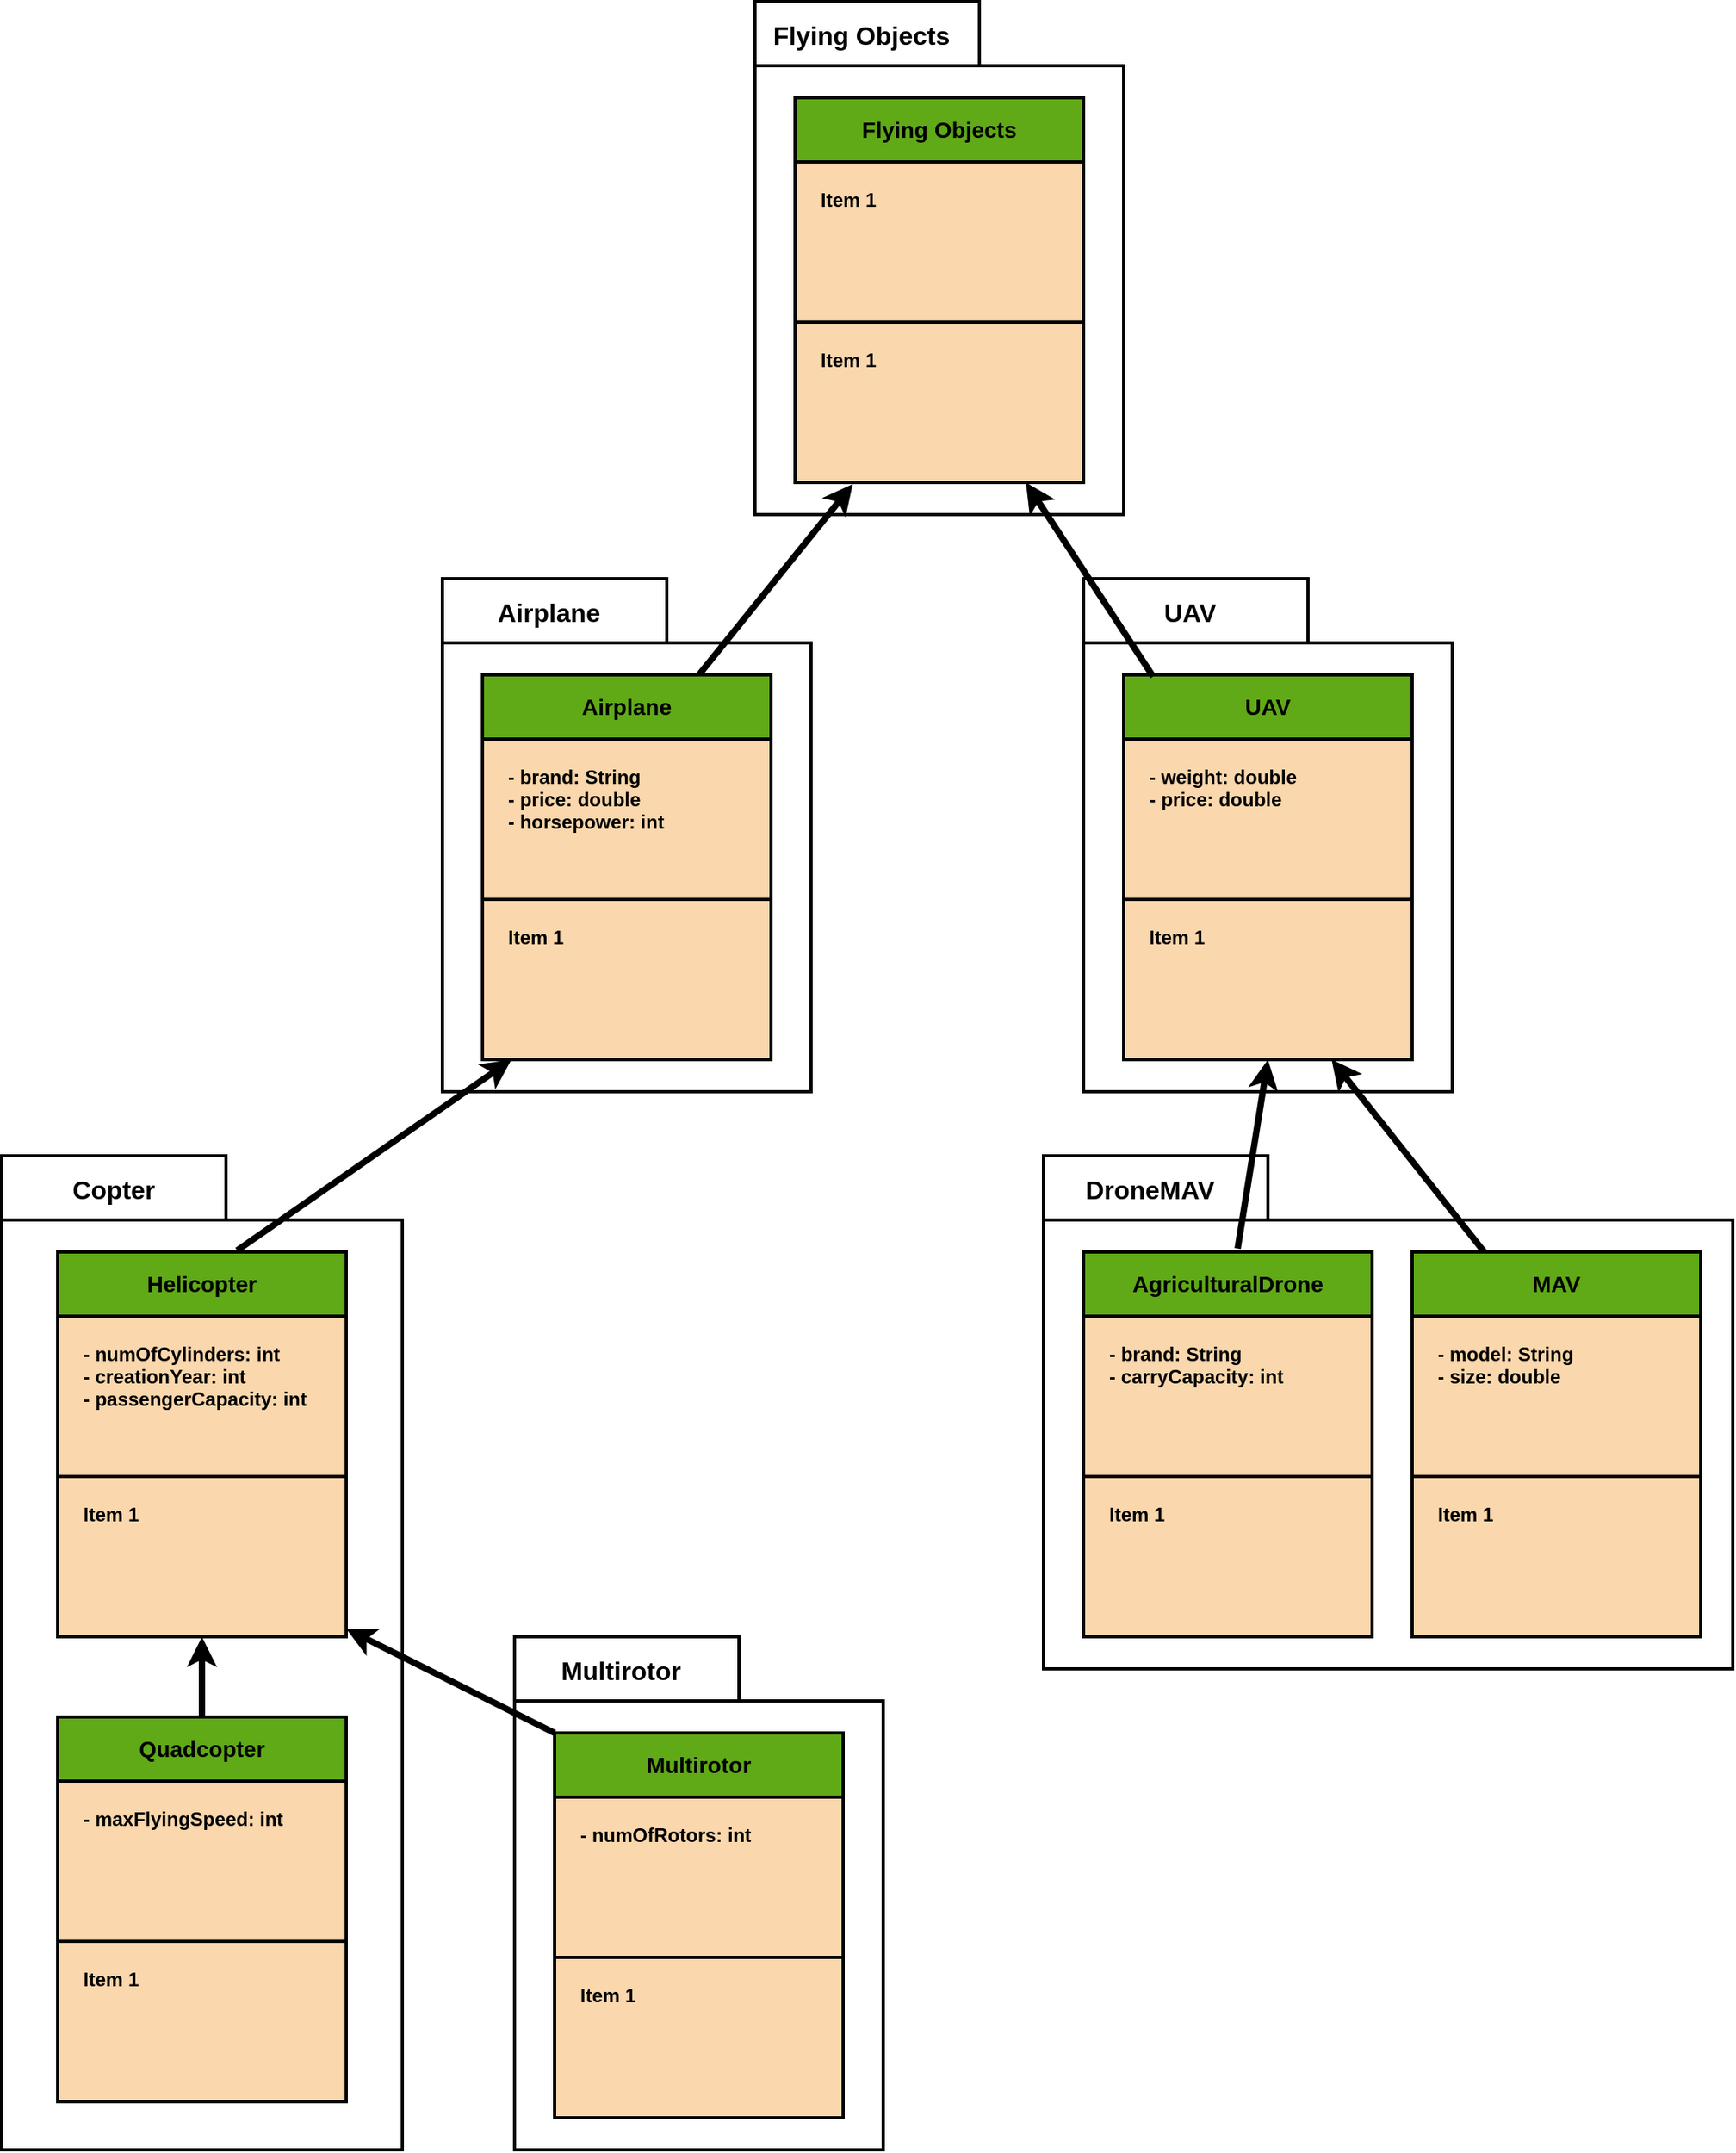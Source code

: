 <mxfile>
    <diagram id="C5RBs43oDa-KdzZeNtuy" name="Page-1">
        <mxGraphModel dx="1244" dy="2143" grid="1" gridSize="10" guides="1" tooltips="1" connect="1" arrows="1" fold="1" page="1" pageScale="1" pageWidth="827" pageHeight="1169" background="#FFFFFF" math="0" shadow="0">
            <root>
                <mxCell id="WIyWlLk6GJQsqaUBKTNV-0"/>
                <mxCell id="WIyWlLk6GJQsqaUBKTNV-1" parent="WIyWlLk6GJQsqaUBKTNV-0"/>
                <mxCell id="162" value="" style="rounded=0;whiteSpace=wrap;html=1;labelBackgroundColor=none;fontColor=#000000;strokeColor=#000000;strokeWidth=2;fillColor=none;" vertex="1" parent="WIyWlLk6GJQsqaUBKTNV-1">
                    <mxGeometry x="980" width="430" height="280" as="geometry"/>
                </mxCell>
                <mxCell id="144" style="edgeStyle=none;html=1;exitX=0.622;exitY=-0.025;exitDx=0;exitDy=0;fontSize=12;fontColor=#000000;strokeColor=#000000;strokeWidth=4;exitPerimeter=0;" edge="1" parent="WIyWlLk6GJQsqaUBKTNV-1" source="134" target="126">
                    <mxGeometry relative="1" as="geometry"/>
                </mxCell>
                <mxCell id="131" value="" style="rounded=0;whiteSpace=wrap;html=1;labelBackgroundColor=none;fontColor=#000000;strokeColor=#000000;strokeWidth=2;fillColor=none;" vertex="1" parent="WIyWlLk6GJQsqaUBKTNV-1">
                    <mxGeometry x="330" width="250" height="580" as="geometry"/>
                </mxCell>
                <mxCell id="93" value="" style="rounded=0;whiteSpace=wrap;html=1;labelBackgroundColor=none;fontColor=#000000;strokeColor=#000000;strokeWidth=2;fillColor=none;" vertex="1" parent="WIyWlLk6GJQsqaUBKTNV-1">
                    <mxGeometry x="800" y="-720" width="230" height="280" as="geometry"/>
                </mxCell>
                <mxCell id="67" value="" style="rounded=0;whiteSpace=wrap;html=1;labelBackgroundColor=none;strokeWidth=2;fillColor=#fad7ac;strokeColor=#000000;" vertex="1" parent="WIyWlLk6GJQsqaUBKTNV-1">
                    <mxGeometry x="825" y="-660" width="180" height="100" as="geometry"/>
                </mxCell>
                <mxCell id="70" value="Item 1" style="text;strokeColor=none;fillColor=none;align=left;verticalAlign=top;spacingLeft=4;spacingRight=4;overflow=hidden;rotatable=0;points=[[0,0.5],[1,0.5]];portConstraint=eastwest;labelBackgroundColor=none;fontColor=#000000;fontStyle=1" vertex="1" parent="WIyWlLk6GJQsqaUBKTNV-1">
                    <mxGeometry x="835" y="-650" width="120" height="80" as="geometry"/>
                </mxCell>
                <mxCell id="76" value="&lt;font color=&quot;#000000&quot; size=&quot;1&quot;&gt;&lt;b style=&quot;font-size: 14px&quot;&gt;Flying Objects&lt;/b&gt;&lt;/font&gt;" style="rounded=0;whiteSpace=wrap;html=1;labelBackgroundColor=none;strokeColor=#000000;strokeWidth=2;fillColor=#60a917;fontColor=#ffffff;" vertex="1" parent="WIyWlLk6GJQsqaUBKTNV-1">
                    <mxGeometry x="825" y="-700" width="180" height="40" as="geometry"/>
                </mxCell>
                <mxCell id="78" value="" style="rounded=0;whiteSpace=wrap;html=1;labelBackgroundColor=none;strokeWidth=2;fillColor=#fad7ac;strokeColor=#000000;" vertex="1" parent="WIyWlLk6GJQsqaUBKTNV-1">
                    <mxGeometry x="825" y="-560" width="180" height="100" as="geometry"/>
                </mxCell>
                <mxCell id="79" value="Item 1" style="text;strokeColor=none;fillColor=none;align=left;verticalAlign=top;spacingLeft=4;spacingRight=4;overflow=hidden;rotatable=0;points=[[0,0.5],[1,0.5]];portConstraint=eastwest;labelBackgroundColor=none;fontColor=#000000;fontStyle=1" vertex="1" parent="WIyWlLk6GJQsqaUBKTNV-1">
                    <mxGeometry x="835" y="-550" width="120" height="80" as="geometry"/>
                </mxCell>
                <mxCell id="86" style="edgeStyle=none;html=1;exitX=0.75;exitY=0;exitDx=0;exitDy=0;entryX=0.2;entryY=1.01;entryDx=0;entryDy=0;fontColor=#000000;strokeWidth=4;strokeColor=#000000;entryPerimeter=0;" edge="1" parent="WIyWlLk6GJQsqaUBKTNV-1" source="125" target="78">
                    <mxGeometry relative="1" as="geometry">
                        <mxPoint x="690" y="-370" as="sourcePoint"/>
                        <mxPoint x="760" y="-390" as="targetPoint"/>
                    </mxGeometry>
                </mxCell>
                <mxCell id="94" value="" style="rounded=0;whiteSpace=wrap;html=1;labelBackgroundColor=none;fontColor=#000000;strokeColor=#000000;strokeWidth=2;fillColor=none;" vertex="1" parent="WIyWlLk6GJQsqaUBKTNV-1">
                    <mxGeometry x="800" y="-760" width="140" height="40" as="geometry"/>
                </mxCell>
                <mxCell id="95" value="Flying Objects" style="text;strokeColor=none;fillColor=none;align=center;verticalAlign=top;spacingLeft=4;spacingRight=4;overflow=hidden;rotatable=0;points=[[0,0.5],[1,0.5]];portConstraint=eastwest;labelBackgroundColor=none;fontColor=#000000;fontStyle=1;fontSize=16;" vertex="1" parent="WIyWlLk6GJQsqaUBKTNV-1">
                    <mxGeometry x="800" y="-755" width="133" height="35" as="geometry"/>
                </mxCell>
                <mxCell id="113" value="" style="rounded=0;whiteSpace=wrap;html=1;labelBackgroundColor=none;fontColor=#000000;strokeColor=#000000;strokeWidth=2;fillColor=none;" vertex="1" parent="WIyWlLk6GJQsqaUBKTNV-1">
                    <mxGeometry x="1005" y="-360" width="230" height="280" as="geometry"/>
                </mxCell>
                <mxCell id="114" value="" style="rounded=0;whiteSpace=wrap;html=1;labelBackgroundColor=none;strokeWidth=2;fillColor=#fad7ac;strokeColor=#000000;" vertex="1" parent="WIyWlLk6GJQsqaUBKTNV-1">
                    <mxGeometry x="1030" y="-300" width="180" height="100" as="geometry"/>
                </mxCell>
                <mxCell id="115" value="- weight: double&#10;- price: double" style="text;strokeColor=none;fillColor=none;align=left;verticalAlign=top;spacingLeft=4;spacingRight=4;overflow=hidden;rotatable=0;points=[[0,0.5],[1,0.5]];portConstraint=eastwest;labelBackgroundColor=none;fontColor=#000000;fontStyle=1" vertex="1" parent="WIyWlLk6GJQsqaUBKTNV-1">
                    <mxGeometry x="1040" y="-290" width="120" height="80" as="geometry"/>
                </mxCell>
                <mxCell id="116" value="&lt;font color=&quot;#000000&quot; size=&quot;1&quot;&gt;&lt;b style=&quot;font-size: 14px&quot;&gt;UAV&lt;/b&gt;&lt;/font&gt;" style="rounded=0;whiteSpace=wrap;html=1;labelBackgroundColor=none;strokeColor=#000000;strokeWidth=2;fillColor=#60a917;fontColor=#ffffff;" vertex="1" parent="WIyWlLk6GJQsqaUBKTNV-1">
                    <mxGeometry x="1030" y="-340" width="180" height="40" as="geometry"/>
                </mxCell>
                <mxCell id="117" value="" style="rounded=0;whiteSpace=wrap;html=1;labelBackgroundColor=none;strokeWidth=2;fillColor=#fad7ac;strokeColor=#000000;" vertex="1" parent="WIyWlLk6GJQsqaUBKTNV-1">
                    <mxGeometry x="1030" y="-200" width="180" height="100" as="geometry"/>
                </mxCell>
                <mxCell id="118" value="Item 1" style="text;strokeColor=none;fillColor=none;align=left;verticalAlign=top;spacingLeft=4;spacingRight=4;overflow=hidden;rotatable=0;points=[[0,0.5],[1,0.5]];portConstraint=eastwest;labelBackgroundColor=none;fontColor=#000000;fontStyle=1" vertex="1" parent="WIyWlLk6GJQsqaUBKTNV-1">
                    <mxGeometry x="1040" y="-190" width="120" height="80" as="geometry"/>
                </mxCell>
                <mxCell id="130" style="edgeStyle=none;html=1;entryX=0.8;entryY=1;entryDx=0;entryDy=0;fontSize=12;fontColor=#000000;strokeColor=#000000;strokeWidth=4;entryPerimeter=0;exitX=0.102;exitY=0.025;exitDx=0;exitDy=0;exitPerimeter=0;" edge="1" parent="WIyWlLk6GJQsqaUBKTNV-1" source="116" target="78">
                    <mxGeometry relative="1" as="geometry"/>
                </mxCell>
                <mxCell id="119" value="" style="rounded=0;whiteSpace=wrap;html=1;labelBackgroundColor=none;fontColor=#000000;strokeColor=#000000;strokeWidth=2;fillColor=none;" vertex="1" parent="WIyWlLk6GJQsqaUBKTNV-1">
                    <mxGeometry x="1005" y="-400" width="140" height="40" as="geometry"/>
                </mxCell>
                <mxCell id="120" value="UAV" style="text;strokeColor=none;fillColor=none;align=center;verticalAlign=top;spacingLeft=4;spacingRight=4;overflow=hidden;rotatable=0;points=[[0,0.5],[1,0.5]];portConstraint=eastwest;labelBackgroundColor=none;fontColor=#000000;fontStyle=1;fontSize=16;" vertex="1" parent="WIyWlLk6GJQsqaUBKTNV-1">
                    <mxGeometry x="1005" y="-395" width="133" height="35" as="geometry"/>
                </mxCell>
                <mxCell id="122" value="" style="rounded=0;whiteSpace=wrap;html=1;labelBackgroundColor=none;fontColor=#000000;strokeColor=#000000;strokeWidth=2;fillColor=none;" vertex="1" parent="WIyWlLk6GJQsqaUBKTNV-1">
                    <mxGeometry x="605" y="-360" width="230" height="280" as="geometry"/>
                </mxCell>
                <mxCell id="123" value="" style="rounded=0;whiteSpace=wrap;html=1;labelBackgroundColor=none;strokeWidth=2;fillColor=#fad7ac;strokeColor=#000000;" vertex="1" parent="WIyWlLk6GJQsqaUBKTNV-1">
                    <mxGeometry x="630" y="-300" width="180" height="100" as="geometry"/>
                </mxCell>
                <mxCell id="124" value="- brand: String&#10;- price: double&#10;- horsepower: int" style="text;strokeColor=none;fillColor=none;align=left;verticalAlign=top;spacingLeft=4;spacingRight=4;overflow=hidden;rotatable=0;points=[[0,0.5],[1,0.5]];portConstraint=eastwest;labelBackgroundColor=none;fontColor=#000000;fontStyle=1" vertex="1" parent="WIyWlLk6GJQsqaUBKTNV-1">
                    <mxGeometry x="640" y="-290" width="120" height="80" as="geometry"/>
                </mxCell>
                <mxCell id="125" value="&lt;font color=&quot;#000000&quot; size=&quot;1&quot;&gt;&lt;b style=&quot;font-size: 14px&quot;&gt;Airplane&lt;/b&gt;&lt;/font&gt;" style="rounded=0;whiteSpace=wrap;html=1;labelBackgroundColor=none;strokeColor=#000000;strokeWidth=2;fillColor=#60a917;fontColor=#ffffff;" vertex="1" parent="WIyWlLk6GJQsqaUBKTNV-1">
                    <mxGeometry x="630" y="-340" width="180" height="40" as="geometry"/>
                </mxCell>
                <mxCell id="126" value="" style="rounded=0;whiteSpace=wrap;html=1;labelBackgroundColor=none;strokeWidth=2;fillColor=#fad7ac;strokeColor=#000000;" vertex="1" parent="WIyWlLk6GJQsqaUBKTNV-1">
                    <mxGeometry x="630" y="-200" width="180" height="100" as="geometry"/>
                </mxCell>
                <mxCell id="127" value="Item 1" style="text;strokeColor=none;fillColor=none;align=left;verticalAlign=top;spacingLeft=4;spacingRight=4;overflow=hidden;rotatable=0;points=[[0,0.5],[1,0.5]];portConstraint=eastwest;labelBackgroundColor=none;fontColor=#000000;fontStyle=1" vertex="1" parent="WIyWlLk6GJQsqaUBKTNV-1">
                    <mxGeometry x="640" y="-190" width="120" height="80" as="geometry"/>
                </mxCell>
                <mxCell id="128" value="" style="rounded=0;whiteSpace=wrap;html=1;labelBackgroundColor=none;fontColor=#000000;strokeColor=#000000;strokeWidth=2;fillColor=none;" vertex="1" parent="WIyWlLk6GJQsqaUBKTNV-1">
                    <mxGeometry x="605" y="-400" width="140" height="40" as="geometry"/>
                </mxCell>
                <mxCell id="129" value="Airplane" style="text;strokeColor=none;fillColor=none;align=center;verticalAlign=top;spacingLeft=4;spacingRight=4;overflow=hidden;rotatable=0;points=[[0,0.5],[1,0.5]];portConstraint=eastwest;labelBackgroundColor=none;fontColor=#000000;fontStyle=1;fontSize=16;" vertex="1" parent="WIyWlLk6GJQsqaUBKTNV-1">
                    <mxGeometry x="605" y="-395" width="133" height="35" as="geometry"/>
                </mxCell>
                <mxCell id="132" value="" style="rounded=0;whiteSpace=wrap;html=1;labelBackgroundColor=none;strokeWidth=2;fillColor=#fad7ac;strokeColor=#000000;" vertex="1" parent="WIyWlLk6GJQsqaUBKTNV-1">
                    <mxGeometry x="365" y="60" width="180" height="100" as="geometry"/>
                </mxCell>
                <mxCell id="133" value="- numOfCylinders: int&#10;- creationYear: int&#10;- passengerCapacity: int" style="text;strokeColor=none;fillColor=none;align=left;verticalAlign=top;spacingLeft=4;spacingRight=4;overflow=hidden;rotatable=0;points=[[0,0.5],[1,0.5]];portConstraint=eastwest;labelBackgroundColor=none;fontColor=#000000;fontStyle=1" vertex="1" parent="WIyWlLk6GJQsqaUBKTNV-1">
                    <mxGeometry x="375" y="70" width="155" height="80" as="geometry"/>
                </mxCell>
                <mxCell id="134" value="&lt;font color=&quot;#000000&quot; size=&quot;1&quot;&gt;&lt;b style=&quot;font-size: 14px&quot;&gt;Helicopter&lt;/b&gt;&lt;/font&gt;" style="rounded=0;whiteSpace=wrap;html=1;labelBackgroundColor=none;strokeColor=#000000;strokeWidth=2;fillColor=#60a917;fontColor=#ffffff;" vertex="1" parent="WIyWlLk6GJQsqaUBKTNV-1">
                    <mxGeometry x="365" y="20" width="180" height="40" as="geometry"/>
                </mxCell>
                <mxCell id="135" value="" style="rounded=0;whiteSpace=wrap;html=1;labelBackgroundColor=none;strokeWidth=2;fillColor=#fad7ac;strokeColor=#000000;" vertex="1" parent="WIyWlLk6GJQsqaUBKTNV-1">
                    <mxGeometry x="365" y="160" width="180" height="100" as="geometry"/>
                </mxCell>
                <mxCell id="136" value="Item 1" style="text;strokeColor=none;fillColor=none;align=left;verticalAlign=top;spacingLeft=4;spacingRight=4;overflow=hidden;rotatable=0;points=[[0,0.5],[1,0.5]];portConstraint=eastwest;labelBackgroundColor=none;fontColor=#000000;fontStyle=1" vertex="1" parent="WIyWlLk6GJQsqaUBKTNV-1">
                    <mxGeometry x="375" y="170" width="120" height="80" as="geometry"/>
                </mxCell>
                <mxCell id="137" value="" style="rounded=0;whiteSpace=wrap;html=1;labelBackgroundColor=none;fontColor=#000000;strokeColor=#000000;strokeWidth=2;fillColor=none;" vertex="1" parent="WIyWlLk6GJQsqaUBKTNV-1">
                    <mxGeometry x="330" y="-40" width="140" height="40" as="geometry"/>
                </mxCell>
                <mxCell id="138" value="Copter" style="text;strokeColor=none;fillColor=none;align=center;verticalAlign=top;spacingLeft=4;spacingRight=4;overflow=hidden;rotatable=0;points=[[0,0.5],[1,0.5]];portConstraint=eastwest;labelBackgroundColor=none;fontColor=#000000;fontStyle=1;fontSize=16;" vertex="1" parent="WIyWlLk6GJQsqaUBKTNV-1">
                    <mxGeometry x="333.5" y="-35" width="133" height="35" as="geometry"/>
                </mxCell>
                <mxCell id="139" value="" style="rounded=0;whiteSpace=wrap;html=1;labelBackgroundColor=none;strokeWidth=2;fillColor=#fad7ac;strokeColor=#000000;" vertex="1" parent="WIyWlLk6GJQsqaUBKTNV-1">
                    <mxGeometry x="365" y="350" width="180" height="100" as="geometry"/>
                </mxCell>
                <mxCell id="140" value="- maxFlyingSpeed: int" style="text;strokeColor=none;fillColor=none;align=left;verticalAlign=top;spacingLeft=4;spacingRight=4;overflow=hidden;rotatable=0;points=[[0,0.5],[1,0.5]];portConstraint=eastwest;labelBackgroundColor=none;fontColor=#000000;fontStyle=1" vertex="1" parent="WIyWlLk6GJQsqaUBKTNV-1">
                    <mxGeometry x="375" y="360" width="155" height="80" as="geometry"/>
                </mxCell>
                <mxCell id="146" style="edgeStyle=none;html=1;exitX=0.5;exitY=0;exitDx=0;exitDy=0;entryX=0.5;entryY=1;entryDx=0;entryDy=0;fontSize=12;fontColor=#000000;strokeColor=#000000;strokeWidth=4;" edge="1" parent="WIyWlLk6GJQsqaUBKTNV-1" source="141" target="135">
                    <mxGeometry relative="1" as="geometry"/>
                </mxCell>
                <mxCell id="141" value="&lt;font color=&quot;#000000&quot; size=&quot;1&quot;&gt;&lt;b style=&quot;font-size: 14px&quot;&gt;Quadcopter&lt;/b&gt;&lt;/font&gt;" style="rounded=0;whiteSpace=wrap;html=1;labelBackgroundColor=none;strokeColor=#000000;strokeWidth=2;fillColor=#60a917;fontColor=#ffffff;" vertex="1" parent="WIyWlLk6GJQsqaUBKTNV-1">
                    <mxGeometry x="365" y="310" width="180" height="40" as="geometry"/>
                </mxCell>
                <mxCell id="142" value="" style="rounded=0;whiteSpace=wrap;html=1;labelBackgroundColor=none;strokeWidth=2;fillColor=#fad7ac;strokeColor=#000000;" vertex="1" parent="WIyWlLk6GJQsqaUBKTNV-1">
                    <mxGeometry x="365" y="450" width="180" height="100" as="geometry"/>
                </mxCell>
                <mxCell id="143" value="Item 1" style="text;strokeColor=none;fillColor=none;align=left;verticalAlign=top;spacingLeft=4;spacingRight=4;overflow=hidden;rotatable=0;points=[[0,0.5],[1,0.5]];portConstraint=eastwest;labelBackgroundColor=none;fontColor=#000000;fontStyle=1" vertex="1" parent="WIyWlLk6GJQsqaUBKTNV-1">
                    <mxGeometry x="375" y="460" width="120" height="80" as="geometry"/>
                </mxCell>
                <mxCell id="147" value="" style="rounded=0;whiteSpace=wrap;html=1;labelBackgroundColor=none;strokeWidth=2;fillColor=#fad7ac;strokeColor=#000000;" vertex="1" parent="WIyWlLk6GJQsqaUBKTNV-1">
                    <mxGeometry x="1210" y="60" width="180" height="100" as="geometry"/>
                </mxCell>
                <mxCell id="148" value="- model: String&#10;- size: double" style="text;strokeColor=none;fillColor=none;align=left;verticalAlign=top;spacingLeft=4;spacingRight=4;overflow=hidden;rotatable=0;points=[[0,0.5],[1,0.5]];portConstraint=eastwest;labelBackgroundColor=none;fontColor=#000000;fontStyle=1" vertex="1" parent="WIyWlLk6GJQsqaUBKTNV-1">
                    <mxGeometry x="1220" y="70" width="155" height="80" as="geometry"/>
                </mxCell>
                <mxCell id="171" style="edgeStyle=none;html=1;exitX=0.25;exitY=0;exitDx=0;exitDy=0;fontSize=12;fontColor=#000000;strokeColor=#000000;strokeWidth=4;" edge="1" parent="WIyWlLk6GJQsqaUBKTNV-1" source="149" target="117">
                    <mxGeometry relative="1" as="geometry"/>
                </mxCell>
                <mxCell id="149" value="&lt;font color=&quot;#000000&quot; size=&quot;1&quot;&gt;&lt;b style=&quot;font-size: 14px&quot;&gt;MAV&lt;/b&gt;&lt;/font&gt;" style="rounded=0;whiteSpace=wrap;html=1;labelBackgroundColor=none;strokeColor=#000000;strokeWidth=2;fillColor=#60a917;fontColor=#ffffff;" vertex="1" parent="WIyWlLk6GJQsqaUBKTNV-1">
                    <mxGeometry x="1210" y="20" width="180" height="40" as="geometry"/>
                </mxCell>
                <mxCell id="150" value="" style="rounded=0;whiteSpace=wrap;html=1;labelBackgroundColor=none;strokeWidth=2;fillColor=#fad7ac;strokeColor=#000000;" vertex="1" parent="WIyWlLk6GJQsqaUBKTNV-1">
                    <mxGeometry x="1210" y="160" width="180" height="100" as="geometry"/>
                </mxCell>
                <mxCell id="151" value="Item 1" style="text;strokeColor=none;fillColor=none;align=left;verticalAlign=top;spacingLeft=4;spacingRight=4;overflow=hidden;rotatable=0;points=[[0,0.5],[1,0.5]];portConstraint=eastwest;labelBackgroundColor=none;fontColor=#000000;fontStyle=1" vertex="1" parent="WIyWlLk6GJQsqaUBKTNV-1">
                    <mxGeometry x="1220" y="170" width="120" height="80" as="geometry"/>
                </mxCell>
                <mxCell id="153" value="" style="rounded=0;whiteSpace=wrap;html=1;labelBackgroundColor=none;fontColor=#000000;strokeColor=#000000;strokeWidth=2;fillColor=none;" vertex="1" parent="WIyWlLk6GJQsqaUBKTNV-1">
                    <mxGeometry x="650" y="300" width="230" height="280" as="geometry"/>
                </mxCell>
                <mxCell id="154" value="" style="rounded=0;whiteSpace=wrap;html=1;labelBackgroundColor=none;strokeWidth=2;fillColor=#fad7ac;strokeColor=#000000;" vertex="1" parent="WIyWlLk6GJQsqaUBKTNV-1">
                    <mxGeometry x="675" y="360" width="180" height="100" as="geometry"/>
                </mxCell>
                <mxCell id="155" value="- numOfRotors: int" style="text;strokeColor=none;fillColor=none;align=left;verticalAlign=top;spacingLeft=4;spacingRight=4;overflow=hidden;rotatable=0;points=[[0,0.5],[1,0.5]];portConstraint=eastwest;labelBackgroundColor=none;fontColor=#000000;fontStyle=1" vertex="1" parent="WIyWlLk6GJQsqaUBKTNV-1">
                    <mxGeometry x="685" y="370" width="120" height="80" as="geometry"/>
                </mxCell>
                <mxCell id="161" style="edgeStyle=none;html=1;exitX=0;exitY=0;exitDx=0;exitDy=0;fontSize=12;fontColor=#000000;strokeColor=#000000;strokeWidth=4;" edge="1" parent="WIyWlLk6GJQsqaUBKTNV-1" source="156" target="135">
                    <mxGeometry relative="1" as="geometry"/>
                </mxCell>
                <mxCell id="156" value="&lt;font color=&quot;#000000&quot; size=&quot;1&quot;&gt;&lt;b style=&quot;font-size: 14px&quot;&gt;Multirotor&lt;/b&gt;&lt;/font&gt;" style="rounded=0;whiteSpace=wrap;html=1;labelBackgroundColor=none;strokeColor=#000000;strokeWidth=2;fillColor=#60a917;fontColor=#ffffff;" vertex="1" parent="WIyWlLk6GJQsqaUBKTNV-1">
                    <mxGeometry x="675" y="320" width="180" height="40" as="geometry"/>
                </mxCell>
                <mxCell id="157" value="" style="rounded=0;whiteSpace=wrap;html=1;labelBackgroundColor=none;strokeWidth=2;fillColor=#fad7ac;strokeColor=#000000;" vertex="1" parent="WIyWlLk6GJQsqaUBKTNV-1">
                    <mxGeometry x="675" y="460" width="180" height="100" as="geometry"/>
                </mxCell>
                <mxCell id="158" value="Item 1" style="text;strokeColor=none;fillColor=none;align=left;verticalAlign=top;spacingLeft=4;spacingRight=4;overflow=hidden;rotatable=0;points=[[0,0.5],[1,0.5]];portConstraint=eastwest;labelBackgroundColor=none;fontColor=#000000;fontStyle=1" vertex="1" parent="WIyWlLk6GJQsqaUBKTNV-1">
                    <mxGeometry x="685" y="470" width="120" height="80" as="geometry"/>
                </mxCell>
                <mxCell id="159" value="" style="rounded=0;whiteSpace=wrap;html=1;labelBackgroundColor=none;fontColor=#000000;strokeColor=#000000;strokeWidth=2;fillColor=none;" vertex="1" parent="WIyWlLk6GJQsqaUBKTNV-1">
                    <mxGeometry x="650" y="260" width="140" height="40" as="geometry"/>
                </mxCell>
                <mxCell id="160" value="Multirotor" style="text;strokeColor=none;fillColor=none;align=center;verticalAlign=top;spacingLeft=4;spacingRight=4;overflow=hidden;rotatable=0;points=[[0,0.5],[1,0.5]];portConstraint=eastwest;labelBackgroundColor=none;fontColor=#000000;fontStyle=1;fontSize=16;" vertex="1" parent="WIyWlLk6GJQsqaUBKTNV-1">
                    <mxGeometry x="650" y="265" width="133" height="35" as="geometry"/>
                </mxCell>
                <mxCell id="163" value="" style="rounded=0;whiteSpace=wrap;html=1;labelBackgroundColor=none;strokeWidth=2;fillColor=#fad7ac;strokeColor=#000000;" vertex="1" parent="WIyWlLk6GJQsqaUBKTNV-1">
                    <mxGeometry x="1005" y="60" width="180" height="100" as="geometry"/>
                </mxCell>
                <mxCell id="164" value="- brand: String&#10;- carryCapacity: int" style="text;strokeColor=none;fillColor=none;align=left;verticalAlign=top;spacingLeft=4;spacingRight=4;overflow=hidden;rotatable=0;points=[[0,0.5],[1,0.5]];portConstraint=eastwest;labelBackgroundColor=none;fontColor=#000000;fontStyle=1" vertex="1" parent="WIyWlLk6GJQsqaUBKTNV-1">
                    <mxGeometry x="1015" y="70" width="145" height="80" as="geometry"/>
                </mxCell>
                <mxCell id="170" style="edgeStyle=none;html=1;exitX=0.534;exitY=-0.055;exitDx=0;exitDy=0;entryX=0.5;entryY=1;entryDx=0;entryDy=0;fontSize=12;fontColor=#000000;strokeColor=#000000;strokeWidth=4;exitPerimeter=0;" edge="1" parent="WIyWlLk6GJQsqaUBKTNV-1" source="165" target="117">
                    <mxGeometry relative="1" as="geometry"/>
                </mxCell>
                <mxCell id="165" value="&lt;font color=&quot;#000000&quot; size=&quot;1&quot;&gt;&lt;b style=&quot;font-size: 14px&quot;&gt;AgriculturalDrone&lt;/b&gt;&lt;/font&gt;" style="rounded=0;whiteSpace=wrap;html=1;labelBackgroundColor=none;strokeColor=#000000;strokeWidth=2;fillColor=#60a917;fontColor=#ffffff;" vertex="1" parent="WIyWlLk6GJQsqaUBKTNV-1">
                    <mxGeometry x="1005" y="20" width="180" height="40" as="geometry"/>
                </mxCell>
                <mxCell id="166" value="" style="rounded=0;whiteSpace=wrap;html=1;labelBackgroundColor=none;strokeWidth=2;fillColor=#fad7ac;strokeColor=#000000;" vertex="1" parent="WIyWlLk6GJQsqaUBKTNV-1">
                    <mxGeometry x="1005" y="160" width="180" height="100" as="geometry"/>
                </mxCell>
                <mxCell id="167" value="Item 1" style="text;strokeColor=none;fillColor=none;align=left;verticalAlign=top;spacingLeft=4;spacingRight=4;overflow=hidden;rotatable=0;points=[[0,0.5],[1,0.5]];portConstraint=eastwest;labelBackgroundColor=none;fontColor=#000000;fontStyle=1" vertex="1" parent="WIyWlLk6GJQsqaUBKTNV-1">
                    <mxGeometry x="1015" y="170" width="120" height="80" as="geometry"/>
                </mxCell>
                <mxCell id="168" value="" style="rounded=0;whiteSpace=wrap;html=1;labelBackgroundColor=none;fontColor=#000000;strokeColor=#000000;strokeWidth=2;fillColor=none;" vertex="1" parent="WIyWlLk6GJQsqaUBKTNV-1">
                    <mxGeometry x="980" y="-40" width="140" height="40" as="geometry"/>
                </mxCell>
                <mxCell id="169" value="DroneMAV" style="text;strokeColor=none;fillColor=none;align=center;verticalAlign=top;spacingLeft=4;spacingRight=4;overflow=hidden;rotatable=0;points=[[0,0.5],[1,0.5]];portConstraint=eastwest;labelBackgroundColor=none;fontColor=#000000;fontStyle=1;fontSize=16;" vertex="1" parent="WIyWlLk6GJQsqaUBKTNV-1">
                    <mxGeometry x="980" y="-35" width="133" height="35" as="geometry"/>
                </mxCell>
            </root>
        </mxGraphModel>
    </diagram>
</mxfile>
